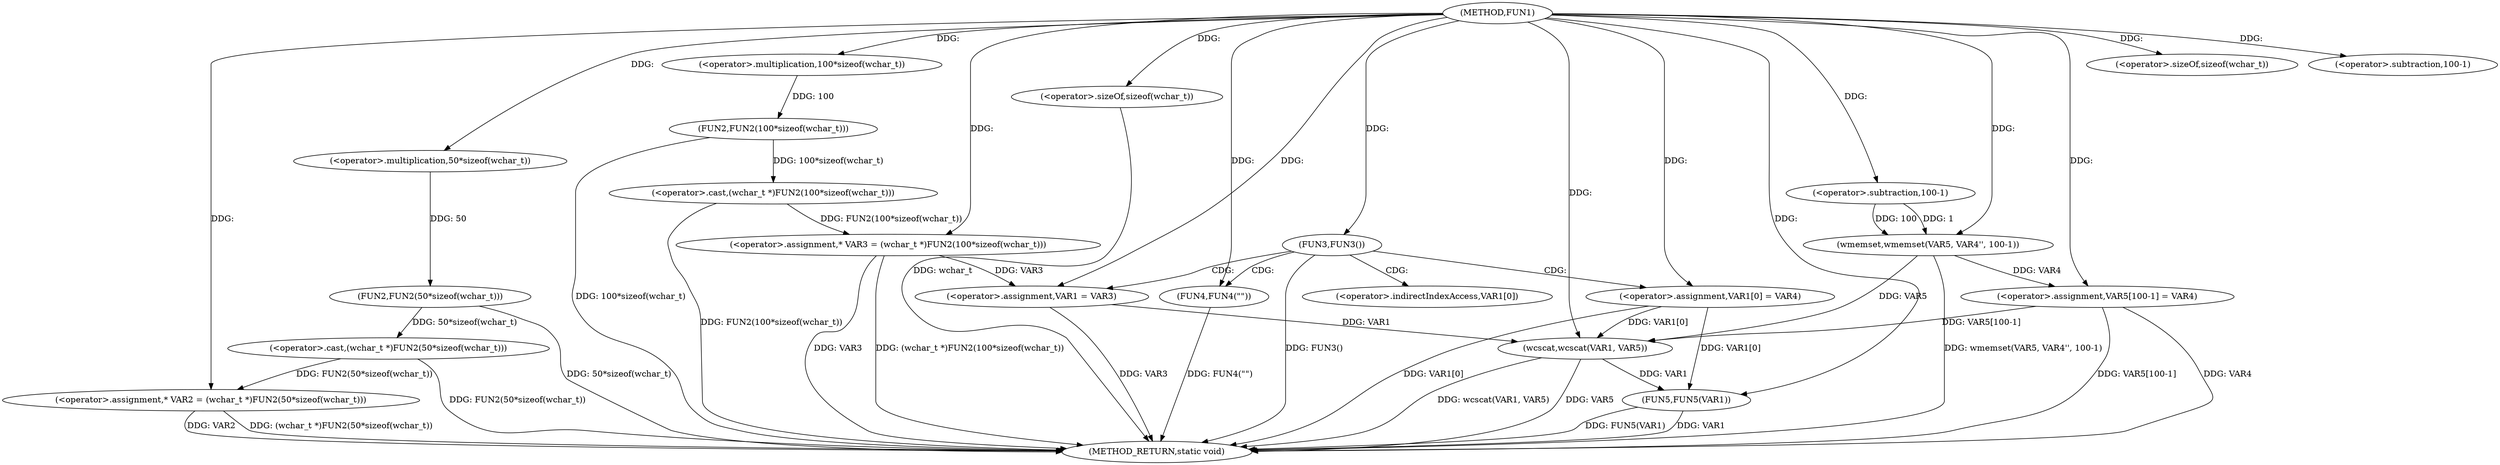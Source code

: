 digraph FUN1 {  
"1000100" [label = "(METHOD,FUN1)" ]
"1000158" [label = "(METHOD_RETURN,static void)" ]
"1000104" [label = "(<operator>.assignment,* VAR2 = (wchar_t *)FUN2(50*sizeof(wchar_t)))" ]
"1000106" [label = "(<operator>.cast,(wchar_t *)FUN2(50*sizeof(wchar_t)))" ]
"1000108" [label = "(FUN2,FUN2(50*sizeof(wchar_t)))" ]
"1000109" [label = "(<operator>.multiplication,50*sizeof(wchar_t))" ]
"1000111" [label = "(<operator>.sizeOf,sizeof(wchar_t))" ]
"1000114" [label = "(<operator>.assignment,* VAR3 = (wchar_t *)FUN2(100*sizeof(wchar_t)))" ]
"1000116" [label = "(<operator>.cast,(wchar_t *)FUN2(100*sizeof(wchar_t)))" ]
"1000118" [label = "(FUN2,FUN2(100*sizeof(wchar_t)))" ]
"1000119" [label = "(<operator>.multiplication,100*sizeof(wchar_t))" ]
"1000121" [label = "(<operator>.sizeOf,sizeof(wchar_t))" ]
"1000124" [label = "(FUN3,FUN3())" ]
"1000126" [label = "(FUN4,FUN4(\"\"))" ]
"1000130" [label = "(<operator>.assignment,VAR1 = VAR3)" ]
"1000133" [label = "(<operator>.assignment,VAR1[0] = VAR4)" ]
"1000140" [label = "(wmemset,wmemset(VAR5, VAR4'', 100-1))" ]
"1000143" [label = "(<operator>.subtraction,100-1)" ]
"1000146" [label = "(<operator>.assignment,VAR5[100-1] = VAR4)" ]
"1000149" [label = "(<operator>.subtraction,100-1)" ]
"1000153" [label = "(wcscat,wcscat(VAR1, VAR5))" ]
"1000156" [label = "(FUN5,FUN5(VAR1))" ]
"1000134" [label = "(<operator>.indirectIndexAccess,VAR1[0])" ]
  "1000106" -> "1000158"  [ label = "DDG: FUN2(50*sizeof(wchar_t))"] 
  "1000156" -> "1000158"  [ label = "DDG: VAR1"] 
  "1000104" -> "1000158"  [ label = "DDG: VAR2"] 
  "1000130" -> "1000158"  [ label = "DDG: VAR3"] 
  "1000153" -> "1000158"  [ label = "DDG: wcscat(VAR1, VAR5)"] 
  "1000116" -> "1000158"  [ label = "DDG: FUN2(100*sizeof(wchar_t))"] 
  "1000121" -> "1000158"  [ label = "DDG: wchar_t"] 
  "1000156" -> "1000158"  [ label = "DDG: FUN5(VAR1)"] 
  "1000118" -> "1000158"  [ label = "DDG: 100*sizeof(wchar_t)"] 
  "1000124" -> "1000158"  [ label = "DDG: FUN3()"] 
  "1000126" -> "1000158"  [ label = "DDG: FUN4(\"\")"] 
  "1000140" -> "1000158"  [ label = "DDG: wmemset(VAR5, VAR4'', 100-1)"] 
  "1000146" -> "1000158"  [ label = "DDG: VAR4"] 
  "1000153" -> "1000158"  [ label = "DDG: VAR5"] 
  "1000133" -> "1000158"  [ label = "DDG: VAR1[0]"] 
  "1000114" -> "1000158"  [ label = "DDG: VAR3"] 
  "1000146" -> "1000158"  [ label = "DDG: VAR5[100-1]"] 
  "1000114" -> "1000158"  [ label = "DDG: (wchar_t *)FUN2(100*sizeof(wchar_t))"] 
  "1000104" -> "1000158"  [ label = "DDG: (wchar_t *)FUN2(50*sizeof(wchar_t))"] 
  "1000108" -> "1000158"  [ label = "DDG: 50*sizeof(wchar_t)"] 
  "1000106" -> "1000104"  [ label = "DDG: FUN2(50*sizeof(wchar_t))"] 
  "1000100" -> "1000104"  [ label = "DDG: "] 
  "1000108" -> "1000106"  [ label = "DDG: 50*sizeof(wchar_t)"] 
  "1000109" -> "1000108"  [ label = "DDG: 50"] 
  "1000100" -> "1000109"  [ label = "DDG: "] 
  "1000100" -> "1000111"  [ label = "DDG: "] 
  "1000116" -> "1000114"  [ label = "DDG: FUN2(100*sizeof(wchar_t))"] 
  "1000100" -> "1000114"  [ label = "DDG: "] 
  "1000118" -> "1000116"  [ label = "DDG: 100*sizeof(wchar_t)"] 
  "1000119" -> "1000118"  [ label = "DDG: 100"] 
  "1000100" -> "1000119"  [ label = "DDG: "] 
  "1000100" -> "1000121"  [ label = "DDG: "] 
  "1000100" -> "1000124"  [ label = "DDG: "] 
  "1000100" -> "1000126"  [ label = "DDG: "] 
  "1000114" -> "1000130"  [ label = "DDG: VAR3"] 
  "1000100" -> "1000130"  [ label = "DDG: "] 
  "1000100" -> "1000133"  [ label = "DDG: "] 
  "1000100" -> "1000140"  [ label = "DDG: "] 
  "1000143" -> "1000140"  [ label = "DDG: 100"] 
  "1000143" -> "1000140"  [ label = "DDG: 1"] 
  "1000100" -> "1000143"  [ label = "DDG: "] 
  "1000140" -> "1000146"  [ label = "DDG: VAR4"] 
  "1000100" -> "1000146"  [ label = "DDG: "] 
  "1000100" -> "1000149"  [ label = "DDG: "] 
  "1000133" -> "1000153"  [ label = "DDG: VAR1[0]"] 
  "1000130" -> "1000153"  [ label = "DDG: VAR1"] 
  "1000100" -> "1000153"  [ label = "DDG: "] 
  "1000140" -> "1000153"  [ label = "DDG: VAR5"] 
  "1000146" -> "1000153"  [ label = "DDG: VAR5[100-1]"] 
  "1000133" -> "1000156"  [ label = "DDG: VAR1[0]"] 
  "1000153" -> "1000156"  [ label = "DDG: VAR1"] 
  "1000100" -> "1000156"  [ label = "DDG: "] 
  "1000124" -> "1000133"  [ label = "CDG: "] 
  "1000124" -> "1000130"  [ label = "CDG: "] 
  "1000124" -> "1000134"  [ label = "CDG: "] 
  "1000124" -> "1000126"  [ label = "CDG: "] 
}
